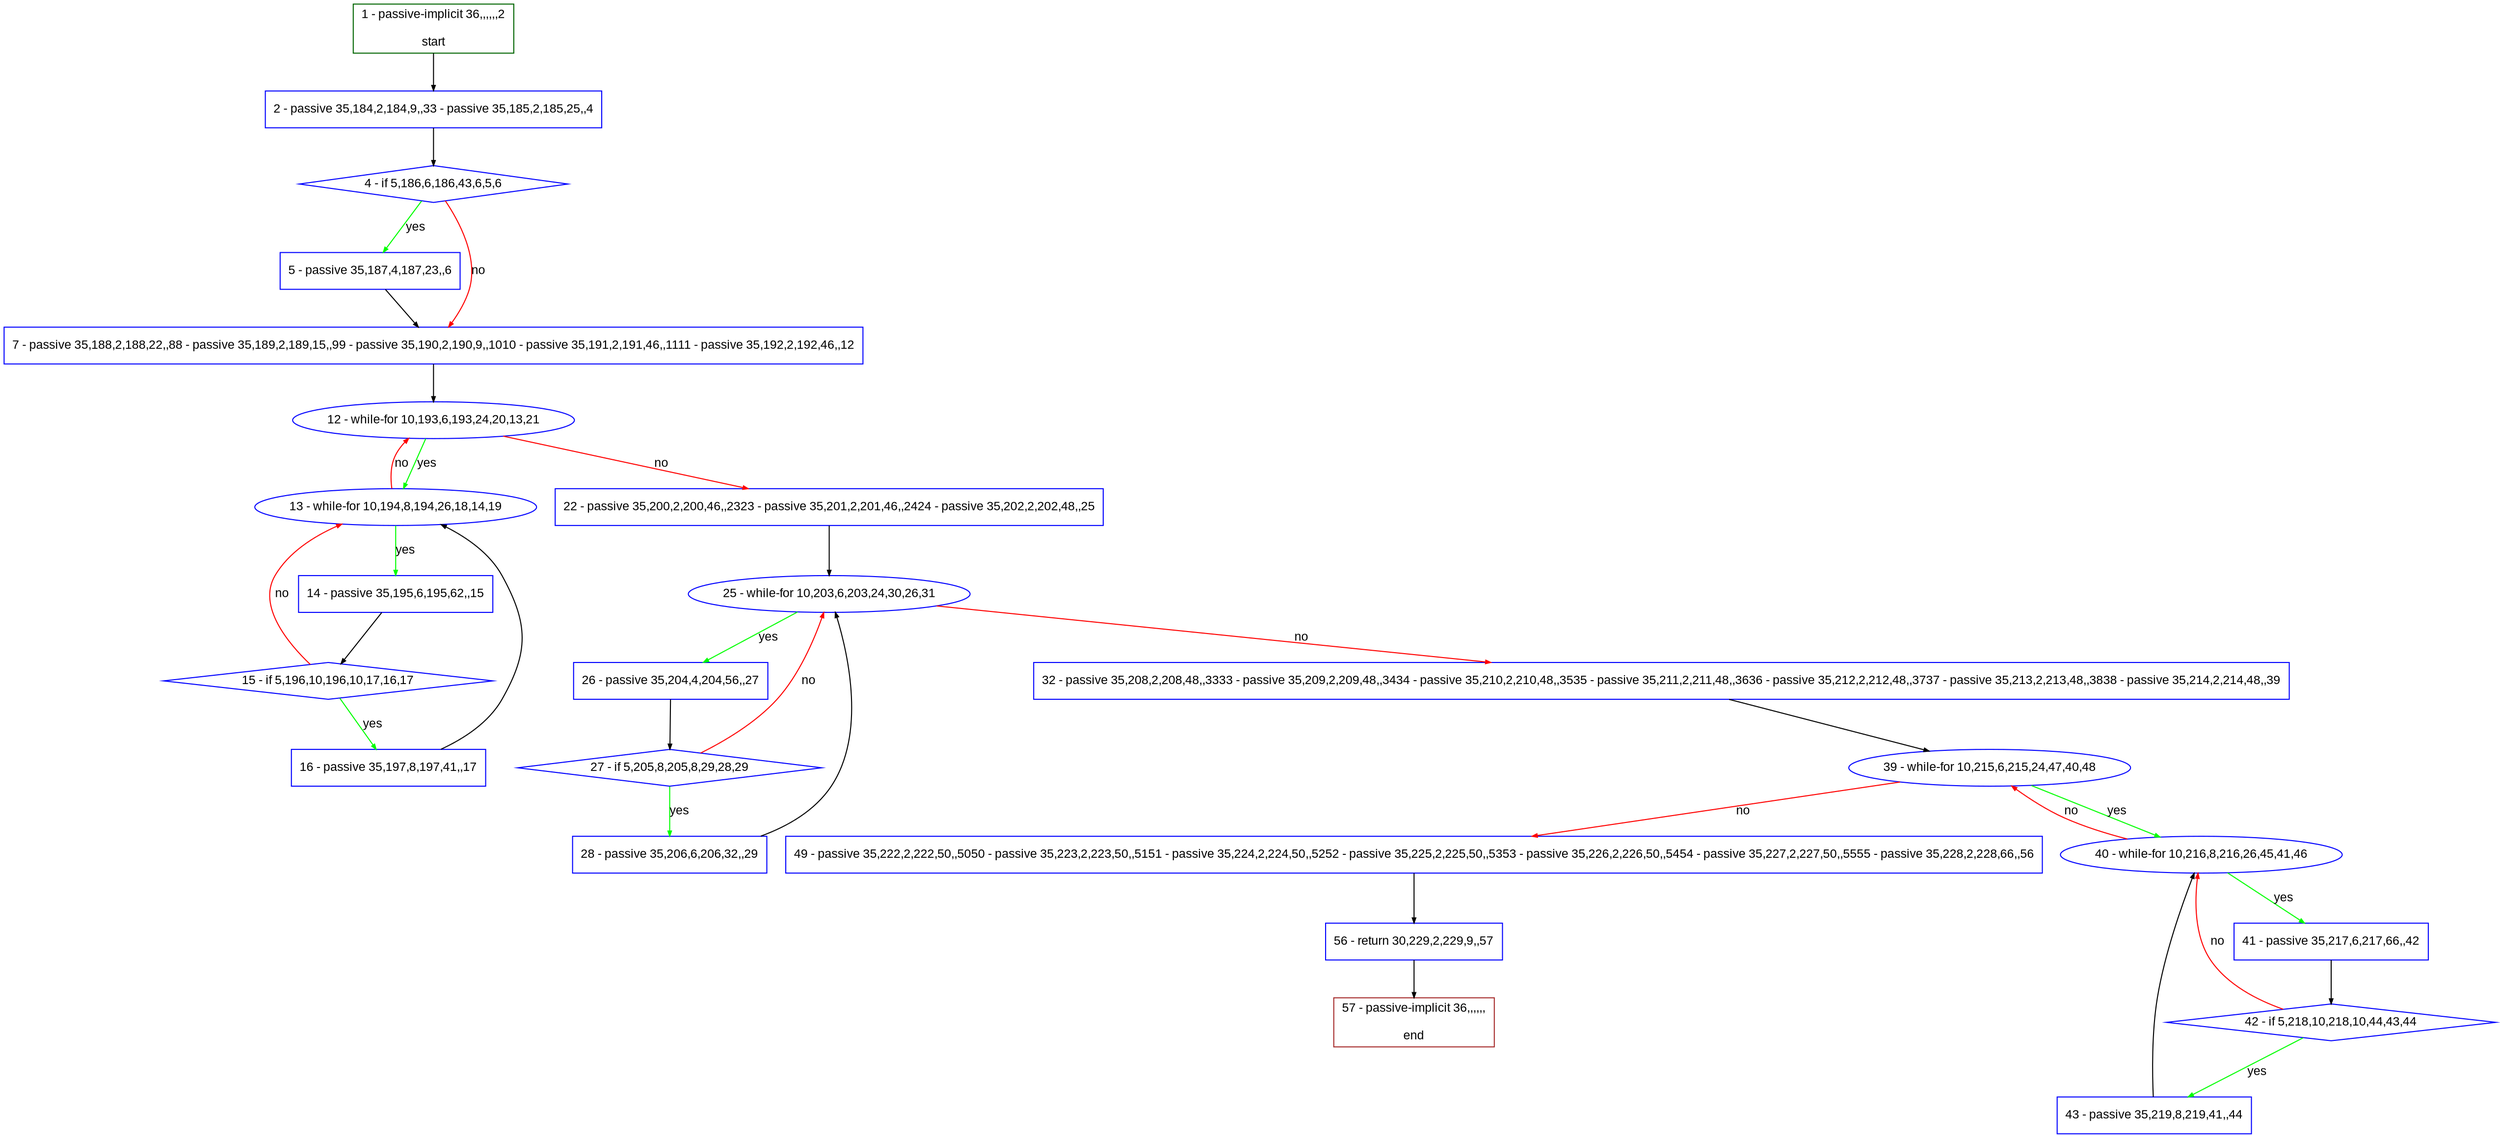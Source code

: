 digraph "" {
  graph [pack="true", label="", fontsize="12", packmode="clust", fontname="Arial", fillcolor="#FFFFCC", bgcolor="white", style="rounded,filled", compound="true"];
  node [node_initialized="no", label="", color="grey", fontsize="12", fillcolor="white", fontname="Arial", style="filled", shape="rectangle", compound="true", fixedsize="false"];
  edge [fontcolor="black", arrowhead="normal", arrowtail="none", arrowsize="0.5", ltail="", label="", color="black", fontsize="12", lhead="", fontname="Arial", dir="forward", compound="true"];
  __N1 [label="2 - passive 35,184,2,184,9,,33 - passive 35,185,2,185,25,,4", color="#0000ff", fillcolor="#ffffff", style="filled", shape="box"];
  __N2 [label="1 - passive-implicit 36,,,,,,2\n\nstart", color="#006400", fillcolor="#ffffff", style="filled", shape="box"];
  __N3 [label="4 - if 5,186,6,186,43,6,5,6", color="#0000ff", fillcolor="#ffffff", style="filled", shape="diamond"];
  __N4 [label="5 - passive 35,187,4,187,23,,6", color="#0000ff", fillcolor="#ffffff", style="filled", shape="box"];
  __N5 [label="7 - passive 35,188,2,188,22,,88 - passive 35,189,2,189,15,,99 - passive 35,190,2,190,9,,1010 - passive 35,191,2,191,46,,1111 - passive 35,192,2,192,46,,12", color="#0000ff", fillcolor="#ffffff", style="filled", shape="box"];
  __N6 [label="12 - while-for 10,193,6,193,24,20,13,21", color="#0000ff", fillcolor="#ffffff", style="filled", shape="oval"];
  __N7 [label="13 - while-for 10,194,8,194,26,18,14,19", color="#0000ff", fillcolor="#ffffff", style="filled", shape="oval"];
  __N8 [label="22 - passive 35,200,2,200,46,,2323 - passive 35,201,2,201,46,,2424 - passive 35,202,2,202,48,,25", color="#0000ff", fillcolor="#ffffff", style="filled", shape="box"];
  __N9 [label="14 - passive 35,195,6,195,62,,15", color="#0000ff", fillcolor="#ffffff", style="filled", shape="box"];
  __N10 [label="15 - if 5,196,10,196,10,17,16,17", color="#0000ff", fillcolor="#ffffff", style="filled", shape="diamond"];
  __N11 [label="16 - passive 35,197,8,197,41,,17", color="#0000ff", fillcolor="#ffffff", style="filled", shape="box"];
  __N12 [label="25 - while-for 10,203,6,203,24,30,26,31", color="#0000ff", fillcolor="#ffffff", style="filled", shape="oval"];
  __N13 [label="26 - passive 35,204,4,204,56,,27", color="#0000ff", fillcolor="#ffffff", style="filled", shape="box"];
  __N14 [label="32 - passive 35,208,2,208,48,,3333 - passive 35,209,2,209,48,,3434 - passive 35,210,2,210,48,,3535 - passive 35,211,2,211,48,,3636 - passive 35,212,2,212,48,,3737 - passive 35,213,2,213,48,,3838 - passive 35,214,2,214,48,,39", color="#0000ff", fillcolor="#ffffff", style="filled", shape="box"];
  __N15 [label="27 - if 5,205,8,205,8,29,28,29", color="#0000ff", fillcolor="#ffffff", style="filled", shape="diamond"];
  __N16 [label="28 - passive 35,206,6,206,32,,29", color="#0000ff", fillcolor="#ffffff", style="filled", shape="box"];
  __N17 [label="39 - while-for 10,215,6,215,24,47,40,48", color="#0000ff", fillcolor="#ffffff", style="filled", shape="oval"];
  __N18 [label="40 - while-for 10,216,8,216,26,45,41,46", color="#0000ff", fillcolor="#ffffff", style="filled", shape="oval"];
  __N19 [label="49 - passive 35,222,2,222,50,,5050 - passive 35,223,2,223,50,,5151 - passive 35,224,2,224,50,,5252 - passive 35,225,2,225,50,,5353 - passive 35,226,2,226,50,,5454 - passive 35,227,2,227,50,,5555 - passive 35,228,2,228,66,,56", color="#0000ff", fillcolor="#ffffff", style="filled", shape="box"];
  __N20 [label="41 - passive 35,217,6,217,66,,42", color="#0000ff", fillcolor="#ffffff", style="filled", shape="box"];
  __N21 [label="42 - if 5,218,10,218,10,44,43,44", color="#0000ff", fillcolor="#ffffff", style="filled", shape="diamond"];
  __N22 [label="43 - passive 35,219,8,219,41,,44", color="#0000ff", fillcolor="#ffffff", style="filled", shape="box"];
  __N23 [label="56 - return 30,229,2,229,9,,57", color="#0000ff", fillcolor="#ffffff", style="filled", shape="box"];
  __N24 [label="57 - passive-implicit 36,,,,,,\n\nend", color="#a52a2a", fillcolor="#ffffff", style="filled", shape="box"];
  __N2 -> __N1 [arrowhead="normal", arrowtail="none", color="#000000", label="", dir="forward"];
  __N1 -> __N3 [arrowhead="normal", arrowtail="none", color="#000000", label="", dir="forward"];
  __N3 -> __N4 [arrowhead="normal", arrowtail="none", color="#00ff00", label="yes", dir="forward"];
  __N3 -> __N5 [arrowhead="normal", arrowtail="none", color="#ff0000", label="no", dir="forward"];
  __N4 -> __N5 [arrowhead="normal", arrowtail="none", color="#000000", label="", dir="forward"];
  __N5 -> __N6 [arrowhead="normal", arrowtail="none", color="#000000", label="", dir="forward"];
  __N6 -> __N7 [arrowhead="normal", arrowtail="none", color="#00ff00", label="yes", dir="forward"];
  __N7 -> __N6 [arrowhead="normal", arrowtail="none", color="#ff0000", label="no", dir="forward"];
  __N6 -> __N8 [arrowhead="normal", arrowtail="none", color="#ff0000", label="no", dir="forward"];
  __N7 -> __N9 [arrowhead="normal", arrowtail="none", color="#00ff00", label="yes", dir="forward"];
  __N9 -> __N10 [arrowhead="normal", arrowtail="none", color="#000000", label="", dir="forward"];
  __N10 -> __N7 [arrowhead="normal", arrowtail="none", color="#ff0000", label="no", dir="forward"];
  __N10 -> __N11 [arrowhead="normal", arrowtail="none", color="#00ff00", label="yes", dir="forward"];
  __N11 -> __N7 [arrowhead="normal", arrowtail="none", color="#000000", label="", dir="forward"];
  __N8 -> __N12 [arrowhead="normal", arrowtail="none", color="#000000", label="", dir="forward"];
  __N12 -> __N13 [arrowhead="normal", arrowtail="none", color="#00ff00", label="yes", dir="forward"];
  __N12 -> __N14 [arrowhead="normal", arrowtail="none", color="#ff0000", label="no", dir="forward"];
  __N13 -> __N15 [arrowhead="normal", arrowtail="none", color="#000000", label="", dir="forward"];
  __N15 -> __N12 [arrowhead="normal", arrowtail="none", color="#ff0000", label="no", dir="forward"];
  __N15 -> __N16 [arrowhead="normal", arrowtail="none", color="#00ff00", label="yes", dir="forward"];
  __N16 -> __N12 [arrowhead="normal", arrowtail="none", color="#000000", label="", dir="forward"];
  __N14 -> __N17 [arrowhead="normal", arrowtail="none", color="#000000", label="", dir="forward"];
  __N17 -> __N18 [arrowhead="normal", arrowtail="none", color="#00ff00", label="yes", dir="forward"];
  __N18 -> __N17 [arrowhead="normal", arrowtail="none", color="#ff0000", label="no", dir="forward"];
  __N17 -> __N19 [arrowhead="normal", arrowtail="none", color="#ff0000", label="no", dir="forward"];
  __N18 -> __N20 [arrowhead="normal", arrowtail="none", color="#00ff00", label="yes", dir="forward"];
  __N20 -> __N21 [arrowhead="normal", arrowtail="none", color="#000000", label="", dir="forward"];
  __N21 -> __N18 [arrowhead="normal", arrowtail="none", color="#ff0000", label="no", dir="forward"];
  __N21 -> __N22 [arrowhead="normal", arrowtail="none", color="#00ff00", label="yes", dir="forward"];
  __N22 -> __N18 [arrowhead="normal", arrowtail="none", color="#000000", label="", dir="forward"];
  __N19 -> __N23 [arrowhead="normal", arrowtail="none", color="#000000", label="", dir="forward"];
  __N23 -> __N24 [arrowhead="normal", arrowtail="none", color="#000000", label="", dir="forward"];
}

